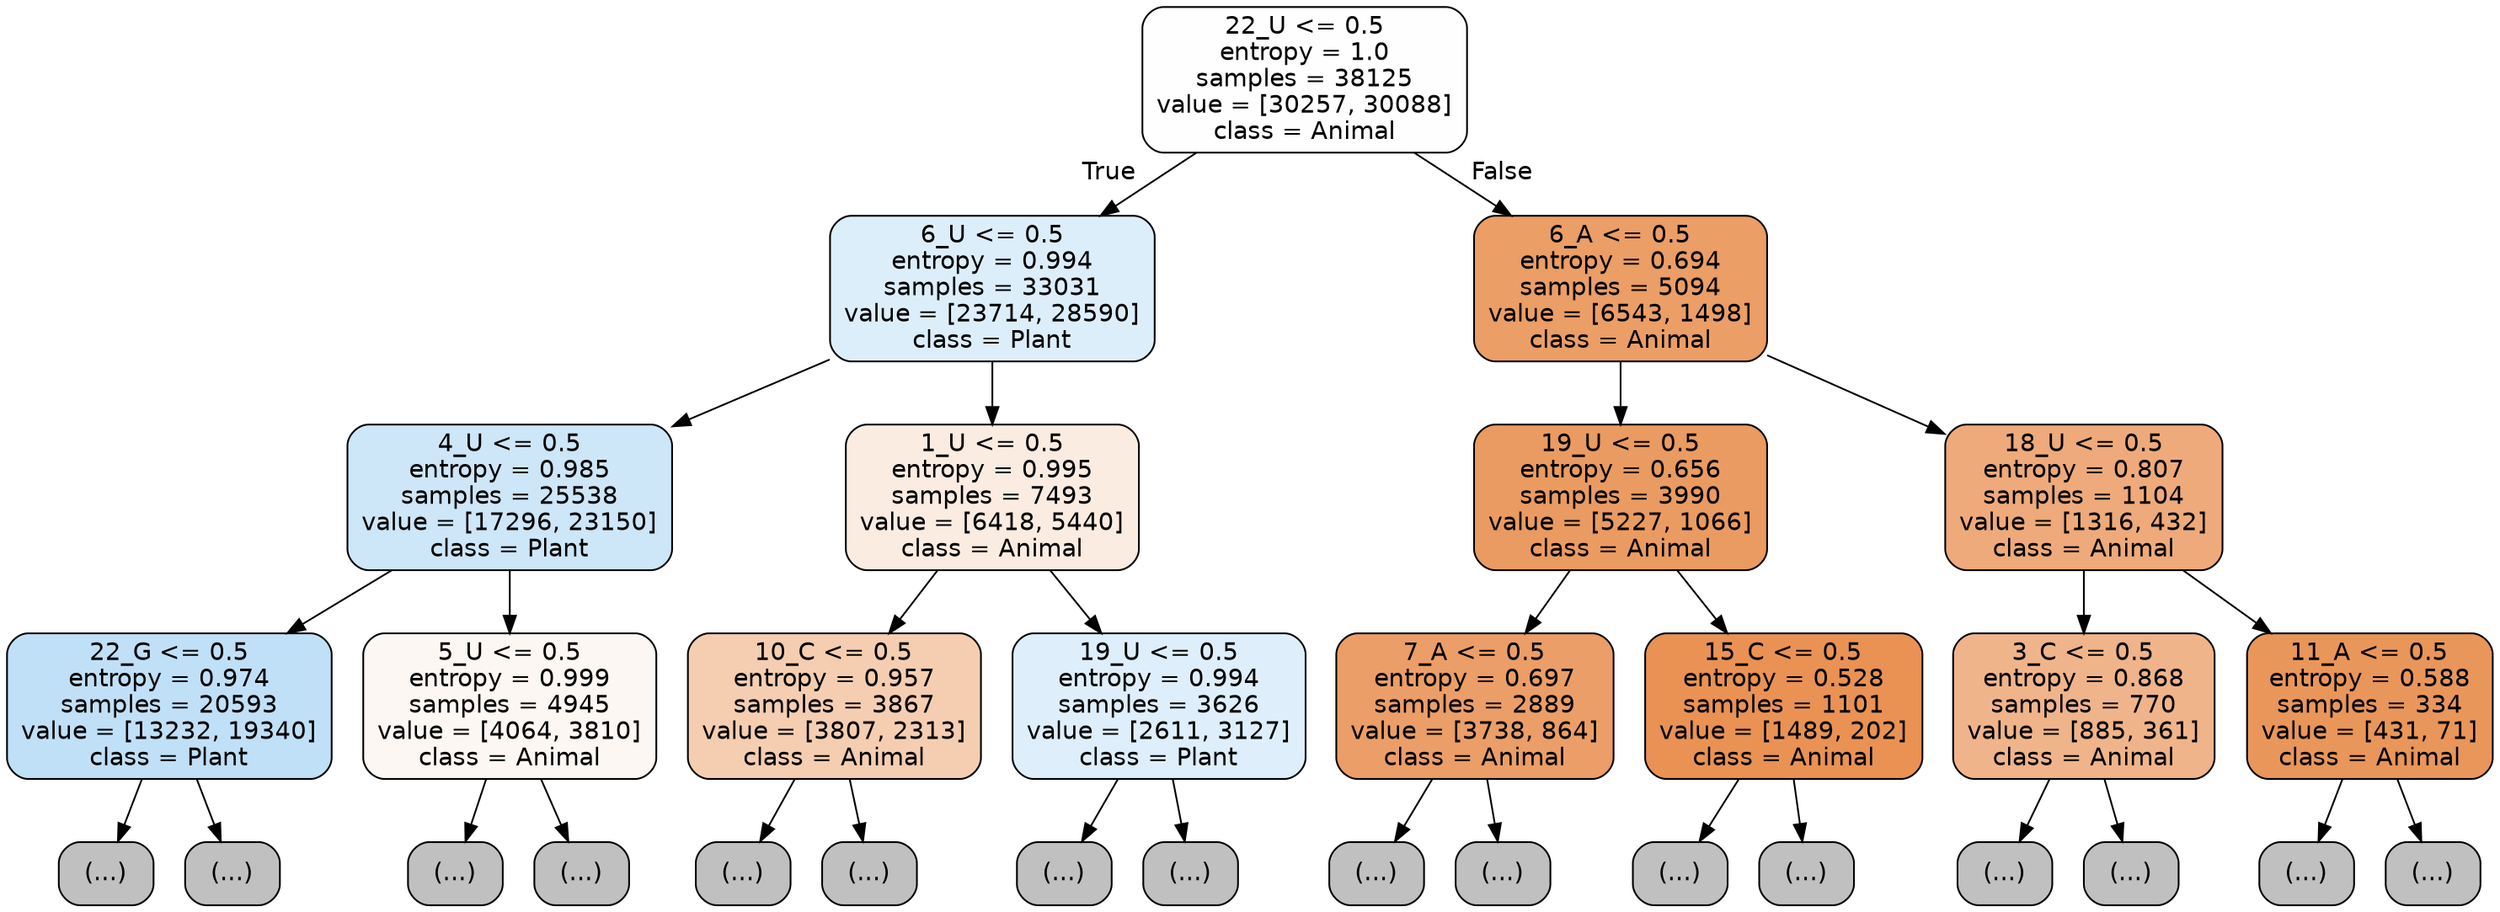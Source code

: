 digraph Tree {
node [shape=box, style="filled, rounded", color="black", fontname="helvetica"] ;
edge [fontname="helvetica"] ;
0 [label="22_U <= 0.5\nentropy = 1.0\nsamples = 38125\nvalue = [30257, 30088]\nclass = Animal", fillcolor="#fffefe"] ;
1 [label="6_U <= 0.5\nentropy = 0.994\nsamples = 33031\nvalue = [23714, 28590]\nclass = Plant", fillcolor="#ddeefb"] ;
0 -> 1 [labeldistance=2.5, labelangle=45, headlabel="True"] ;
2 [label="4_U <= 0.5\nentropy = 0.985\nsamples = 25538\nvalue = [17296, 23150]\nclass = Plant", fillcolor="#cde6f8"] ;
1 -> 2 ;
3 [label="22_G <= 0.5\nentropy = 0.974\nsamples = 20593\nvalue = [13232, 19340]\nclass = Plant", fillcolor="#c0e0f7"] ;
2 -> 3 ;
4 [label="(...)", fillcolor="#C0C0C0"] ;
3 -> 4 ;
6977 [label="(...)", fillcolor="#C0C0C0"] ;
3 -> 6977 ;
8060 [label="5_U <= 0.5\nentropy = 0.999\nsamples = 4945\nvalue = [4064, 3810]\nclass = Animal", fillcolor="#fdf7f3"] ;
2 -> 8060 ;
8061 [label="(...)", fillcolor="#C0C0C0"] ;
8060 -> 8061 ;
9922 [label="(...)", fillcolor="#C0C0C0"] ;
8060 -> 9922 ;
10575 [label="1_U <= 0.5\nentropy = 0.995\nsamples = 7493\nvalue = [6418, 5440]\nclass = Animal", fillcolor="#fbece1"] ;
1 -> 10575 ;
10576 [label="10_C <= 0.5\nentropy = 0.957\nsamples = 3867\nvalue = [3807, 2313]\nclass = Animal", fillcolor="#f5ceb1"] ;
10575 -> 10576 ;
10577 [label="(...)", fillcolor="#C0C0C0"] ;
10576 -> 10577 ;
12344 [label="(...)", fillcolor="#C0C0C0"] ;
10576 -> 12344 ;
12895 [label="19_U <= 0.5\nentropy = 0.994\nsamples = 3626\nvalue = [2611, 3127]\nclass = Plant", fillcolor="#deeffb"] ;
10575 -> 12895 ;
12896 [label="(...)", fillcolor="#C0C0C0"] ;
12895 -> 12896 ;
14137 [label="(...)", fillcolor="#C0C0C0"] ;
12895 -> 14137 ;
14592 [label="6_A <= 0.5\nentropy = 0.694\nsamples = 5094\nvalue = [6543, 1498]\nclass = Animal", fillcolor="#eb9e66"] ;
0 -> 14592 [labeldistance=2.5, labelangle=-45, headlabel="False"] ;
14593 [label="19_U <= 0.5\nentropy = 0.656\nsamples = 3990\nvalue = [5227, 1066]\nclass = Animal", fillcolor="#ea9b61"] ;
14592 -> 14593 ;
14594 [label="7_A <= 0.5\nentropy = 0.697\nsamples = 2889\nvalue = [3738, 864]\nclass = Animal", fillcolor="#eb9e67"] ;
14593 -> 14594 ;
14595 [label="(...)", fillcolor="#C0C0C0"] ;
14594 -> 14595 ;
15416 [label="(...)", fillcolor="#C0C0C0"] ;
14594 -> 15416 ;
15731 [label="15_C <= 0.5\nentropy = 0.528\nsamples = 1101\nvalue = [1489, 202]\nclass = Animal", fillcolor="#e99254"] ;
14593 -> 15731 ;
15732 [label="(...)", fillcolor="#C0C0C0"] ;
15731 -> 15732 ;
15989 [label="(...)", fillcolor="#C0C0C0"] ;
15731 -> 15989 ;
16072 [label="18_U <= 0.5\nentropy = 0.807\nsamples = 1104\nvalue = [1316, 432]\nclass = Animal", fillcolor="#eeaa7a"] ;
14592 -> 16072 ;
16073 [label="3_C <= 0.5\nentropy = 0.868\nsamples = 770\nvalue = [885, 361]\nclass = Animal", fillcolor="#f0b48a"] ;
16072 -> 16073 ;
16074 [label="(...)", fillcolor="#C0C0C0"] ;
16073 -> 16074 ;
16367 [label="(...)", fillcolor="#C0C0C0"] ;
16073 -> 16367 ;
16438 [label="11_A <= 0.5\nentropy = 0.588\nsamples = 334\nvalue = [431, 71]\nclass = Animal", fillcolor="#e9965a"] ;
16072 -> 16438 ;
16439 [label="(...)", fillcolor="#C0C0C0"] ;
16438 -> 16439 ;
16524 [label="(...)", fillcolor="#C0C0C0"] ;
16438 -> 16524 ;
}
